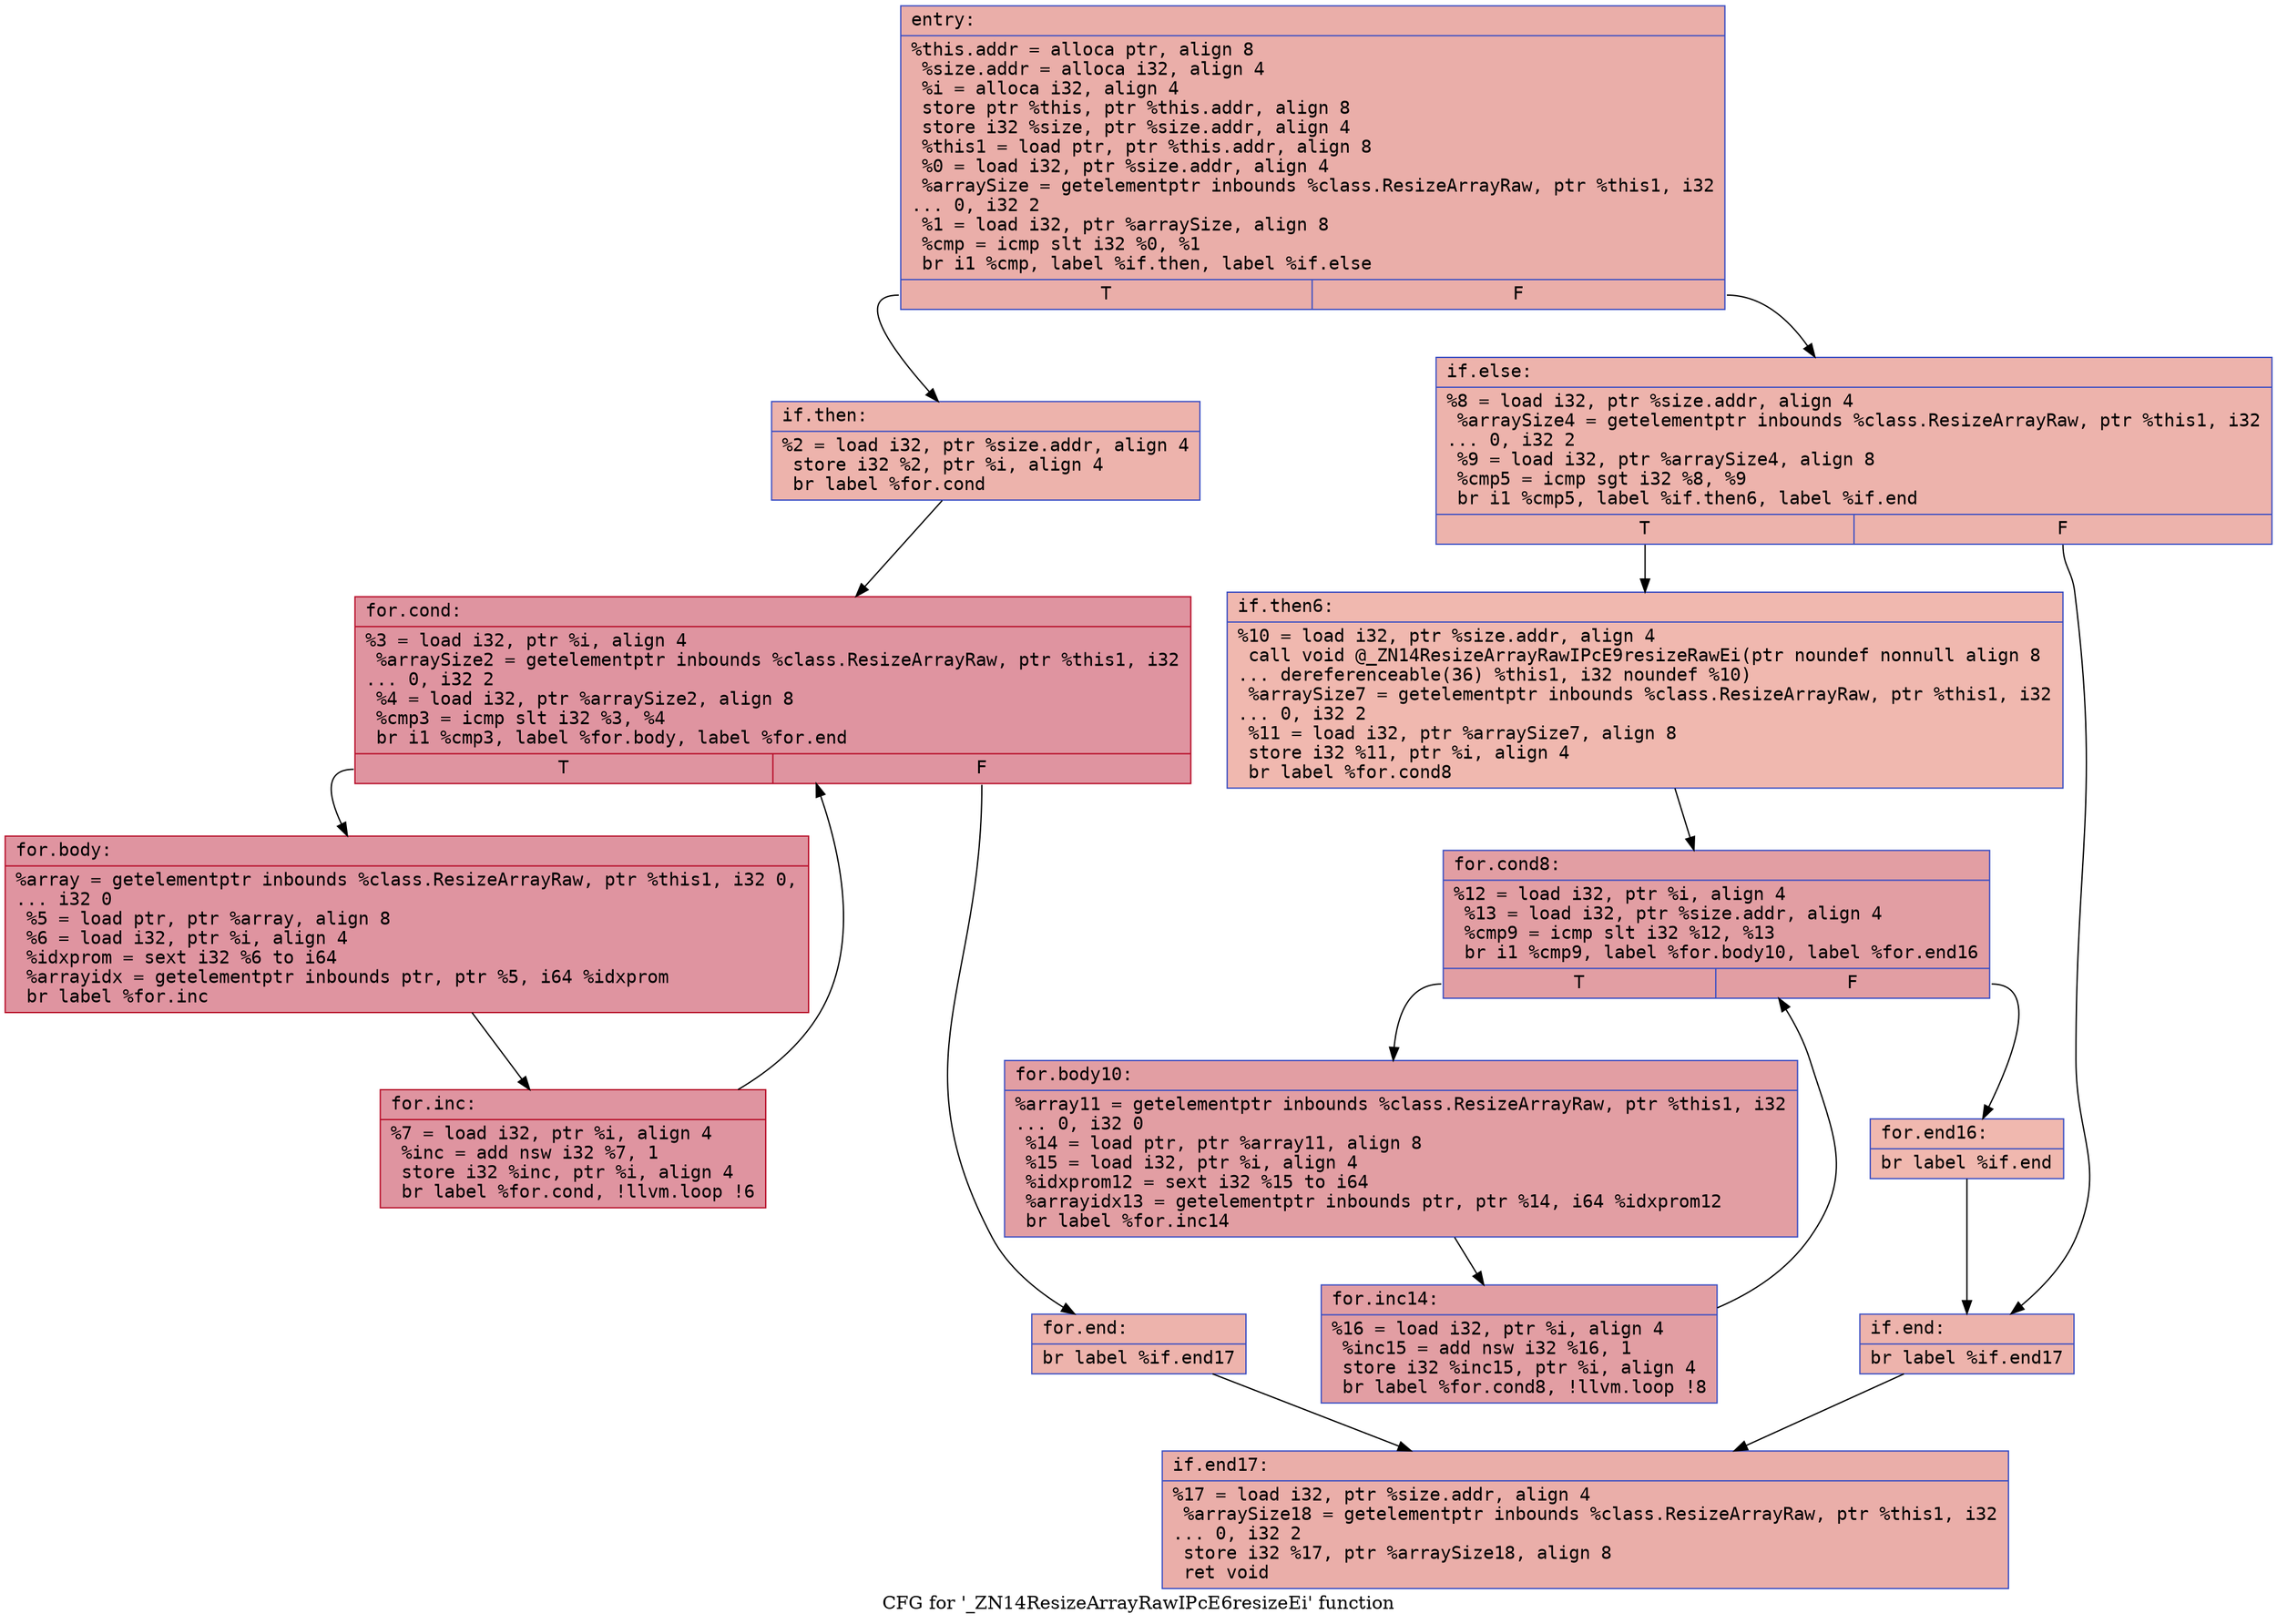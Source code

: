 digraph "CFG for '_ZN14ResizeArrayRawIPcE6resizeEi' function" {
	label="CFG for '_ZN14ResizeArrayRawIPcE6resizeEi' function";

	Node0x55775c3c1320 [shape=record,color="#3d50c3ff", style=filled, fillcolor="#d0473d70" fontname="Courier",label="{entry:\l|  %this.addr = alloca ptr, align 8\l  %size.addr = alloca i32, align 4\l  %i = alloca i32, align 4\l  store ptr %this, ptr %this.addr, align 8\l  store i32 %size, ptr %size.addr, align 4\l  %this1 = load ptr, ptr %this.addr, align 8\l  %0 = load i32, ptr %size.addr, align 4\l  %arraySize = getelementptr inbounds %class.ResizeArrayRaw, ptr %this1, i32\l... 0, i32 2\l  %1 = load i32, ptr %arraySize, align 8\l  %cmp = icmp slt i32 %0, %1\l  br i1 %cmp, label %if.then, label %if.else\l|{<s0>T|<s1>F}}"];
	Node0x55775c3c1320:s0 -> Node0x55775c3c18f0[tooltip="entry -> if.then\nProbability 50.00%" ];
	Node0x55775c3c1320:s1 -> Node0x55775c3c1960[tooltip="entry -> if.else\nProbability 50.00%" ];
	Node0x55775c3c18f0 [shape=record,color="#3d50c3ff", style=filled, fillcolor="#d6524470" fontname="Courier",label="{if.then:\l|  %2 = load i32, ptr %size.addr, align 4\l  store i32 %2, ptr %i, align 4\l  br label %for.cond\l}"];
	Node0x55775c3c18f0 -> Node0x55775c3c1ba0[tooltip="if.then -> for.cond\nProbability 100.00%" ];
	Node0x55775c3c1ba0 [shape=record,color="#b70d28ff", style=filled, fillcolor="#b70d2870" fontname="Courier",label="{for.cond:\l|  %3 = load i32, ptr %i, align 4\l  %arraySize2 = getelementptr inbounds %class.ResizeArrayRaw, ptr %this1, i32\l... 0, i32 2\l  %4 = load i32, ptr %arraySize2, align 8\l  %cmp3 = icmp slt i32 %3, %4\l  br i1 %cmp3, label %for.body, label %for.end\l|{<s0>T|<s1>F}}"];
	Node0x55775c3c1ba0:s0 -> Node0x55775c3c20d0[tooltip="for.cond -> for.body\nProbability 96.88%" ];
	Node0x55775c3c1ba0:s1 -> Node0x55775c3c2150[tooltip="for.cond -> for.end\nProbability 3.12%" ];
	Node0x55775c3c20d0 [shape=record,color="#b70d28ff", style=filled, fillcolor="#b70d2870" fontname="Courier",label="{for.body:\l|  %array = getelementptr inbounds %class.ResizeArrayRaw, ptr %this1, i32 0,\l... i32 0\l  %5 = load ptr, ptr %array, align 8\l  %6 = load i32, ptr %i, align 4\l  %idxprom = sext i32 %6 to i64\l  %arrayidx = getelementptr inbounds ptr, ptr %5, i64 %idxprom\l  br label %for.inc\l}"];
	Node0x55775c3c20d0 -> Node0x55775c3c25b0[tooltip="for.body -> for.inc\nProbability 100.00%" ];
	Node0x55775c3c25b0 [shape=record,color="#b70d28ff", style=filled, fillcolor="#b70d2870" fontname="Courier",label="{for.inc:\l|  %7 = load i32, ptr %i, align 4\l  %inc = add nsw i32 %7, 1\l  store i32 %inc, ptr %i, align 4\l  br label %for.cond, !llvm.loop !6\l}"];
	Node0x55775c3c25b0 -> Node0x55775c3c1ba0[tooltip="for.inc -> for.cond\nProbability 100.00%" ];
	Node0x55775c3c2150 [shape=record,color="#3d50c3ff", style=filled, fillcolor="#d6524470" fontname="Courier",label="{for.end:\l|  br label %if.end17\l}"];
	Node0x55775c3c2150 -> Node0x55775c3c2a20[tooltip="for.end -> if.end17\nProbability 100.00%" ];
	Node0x55775c3c1960 [shape=record,color="#3d50c3ff", style=filled, fillcolor="#d6524470" fontname="Courier",label="{if.else:\l|  %8 = load i32, ptr %size.addr, align 4\l  %arraySize4 = getelementptr inbounds %class.ResizeArrayRaw, ptr %this1, i32\l... 0, i32 2\l  %9 = load i32, ptr %arraySize4, align 8\l  %cmp5 = icmp sgt i32 %8, %9\l  br i1 %cmp5, label %if.then6, label %if.end\l|{<s0>T|<s1>F}}"];
	Node0x55775c3c1960:s0 -> Node0x55775c3c2db0[tooltip="if.else -> if.then6\nProbability 50.00%" ];
	Node0x55775c3c1960:s1 -> Node0x55775c3c3150[tooltip="if.else -> if.end\nProbability 50.00%" ];
	Node0x55775c3c2db0 [shape=record,color="#3d50c3ff", style=filled, fillcolor="#dc5d4a70" fontname="Courier",label="{if.then6:\l|  %10 = load i32, ptr %size.addr, align 4\l  call void @_ZN14ResizeArrayRawIPcE9resizeRawEi(ptr noundef nonnull align 8\l... dereferenceable(36) %this1, i32 noundef %10)\l  %arraySize7 = getelementptr inbounds %class.ResizeArrayRaw, ptr %this1, i32\l... 0, i32 2\l  %11 = load i32, ptr %arraySize7, align 8\l  store i32 %11, ptr %i, align 4\l  br label %for.cond8\l}"];
	Node0x55775c3c2db0 -> Node0x55775c3c3700[tooltip="if.then6 -> for.cond8\nProbability 100.00%" ];
	Node0x55775c3c3700 [shape=record,color="#3d50c3ff", style=filled, fillcolor="#be242e70" fontname="Courier",label="{for.cond8:\l|  %12 = load i32, ptr %i, align 4\l  %13 = load i32, ptr %size.addr, align 4\l  %cmp9 = icmp slt i32 %12, %13\l  br i1 %cmp9, label %for.body10, label %for.end16\l|{<s0>T|<s1>F}}"];
	Node0x55775c3c3700:s0 -> Node0x55775c3c39e0[tooltip="for.cond8 -> for.body10\nProbability 96.88%" ];
	Node0x55775c3c3700:s1 -> Node0x55775c3c3a60[tooltip="for.cond8 -> for.end16\nProbability 3.12%" ];
	Node0x55775c3c39e0 [shape=record,color="#3d50c3ff", style=filled, fillcolor="#be242e70" fontname="Courier",label="{for.body10:\l|  %array11 = getelementptr inbounds %class.ResizeArrayRaw, ptr %this1, i32\l... 0, i32 0\l  %14 = load ptr, ptr %array11, align 8\l  %15 = load i32, ptr %i, align 4\l  %idxprom12 = sext i32 %15 to i64\l  %arrayidx13 = getelementptr inbounds ptr, ptr %14, i64 %idxprom12\l  br label %for.inc14\l}"];
	Node0x55775c3c39e0 -> Node0x55775c3c3f20[tooltip="for.body10 -> for.inc14\nProbability 100.00%" ];
	Node0x55775c3c3f20 [shape=record,color="#3d50c3ff", style=filled, fillcolor="#be242e70" fontname="Courier",label="{for.inc14:\l|  %16 = load i32, ptr %i, align 4\l  %inc15 = add nsw i32 %16, 1\l  store i32 %inc15, ptr %i, align 4\l  br label %for.cond8, !llvm.loop !8\l}"];
	Node0x55775c3c3f20 -> Node0x55775c3c3700[tooltip="for.inc14 -> for.cond8\nProbability 100.00%" ];
	Node0x55775c3c3a60 [shape=record,color="#3d50c3ff", style=filled, fillcolor="#dc5d4a70" fontname="Courier",label="{for.end16:\l|  br label %if.end\l}"];
	Node0x55775c3c3a60 -> Node0x55775c3c3150[tooltip="for.end16 -> if.end\nProbability 100.00%" ];
	Node0x55775c3c3150 [shape=record,color="#3d50c3ff", style=filled, fillcolor="#d6524470" fontname="Courier",label="{if.end:\l|  br label %if.end17\l}"];
	Node0x55775c3c3150 -> Node0x55775c3c2a20[tooltip="if.end -> if.end17\nProbability 100.00%" ];
	Node0x55775c3c2a20 [shape=record,color="#3d50c3ff", style=filled, fillcolor="#d0473d70" fontname="Courier",label="{if.end17:\l|  %17 = load i32, ptr %size.addr, align 4\l  %arraySize18 = getelementptr inbounds %class.ResizeArrayRaw, ptr %this1, i32\l... 0, i32 2\l  store i32 %17, ptr %arraySize18, align 8\l  ret void\l}"];
}
